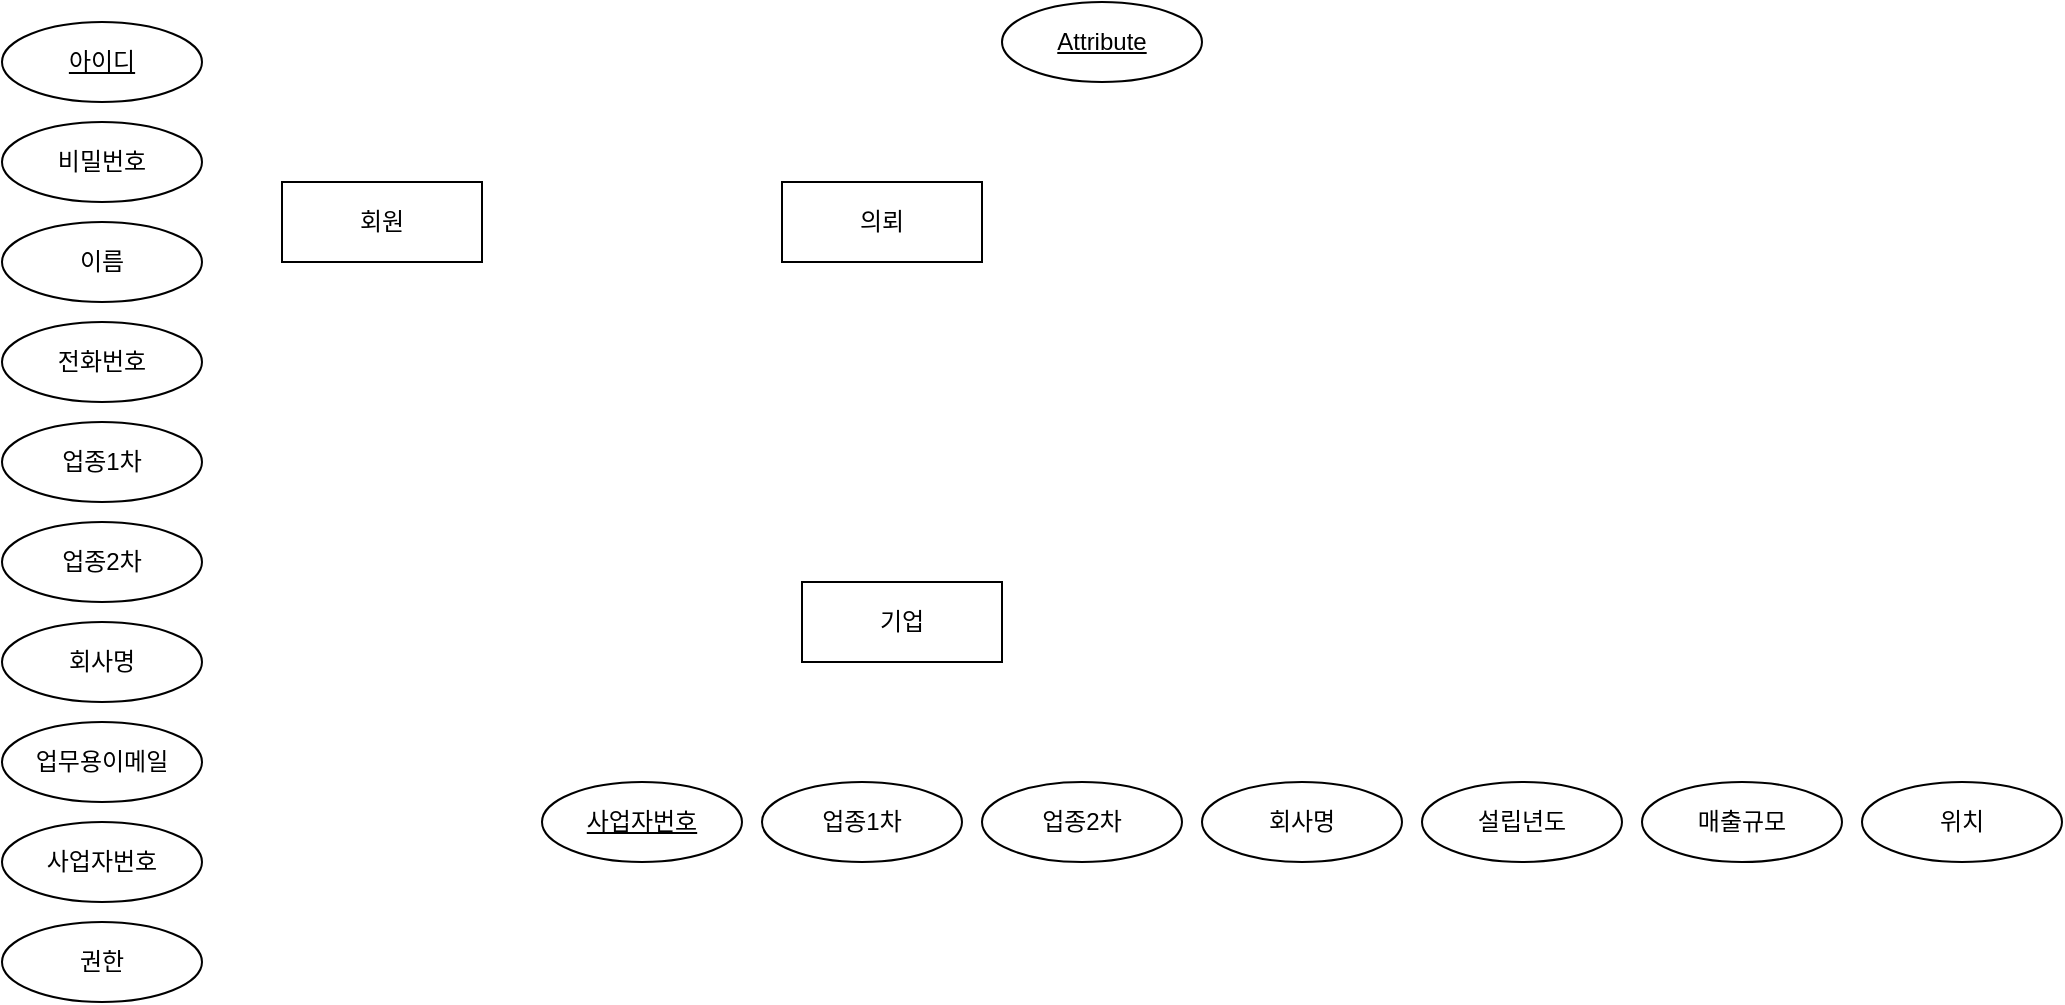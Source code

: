 <mxfile version="22.0.8" type="github">
  <diagram id="R2lEEEUBdFMjLlhIrx00" name="Page-1">
    <mxGraphModel dx="1050" dy="534" grid="1" gridSize="10" guides="1" tooltips="1" connect="1" arrows="1" fold="1" page="1" pageScale="1" pageWidth="1100" pageHeight="850" math="0" shadow="0" extFonts="Permanent Marker^https://fonts.googleapis.com/css?family=Permanent+Marker">
      <root>
        <mxCell id="0" />
        <mxCell id="1" parent="0" />
        <mxCell id="2r0ZIO0Jz3gE18lx533l-1" value="회원" style="whiteSpace=wrap;html=1;align=center;" vertex="1" parent="1">
          <mxGeometry x="200" y="150" width="100" height="40" as="geometry" />
        </mxCell>
        <mxCell id="2r0ZIO0Jz3gE18lx533l-2" value="기업" style="whiteSpace=wrap;html=1;align=center;" vertex="1" parent="1">
          <mxGeometry x="460" y="350" width="100" height="40" as="geometry" />
        </mxCell>
        <mxCell id="2r0ZIO0Jz3gE18lx533l-3" value="의뢰" style="whiteSpace=wrap;html=1;align=center;" vertex="1" parent="1">
          <mxGeometry x="450" y="150" width="100" height="40" as="geometry" />
        </mxCell>
        <mxCell id="2r0ZIO0Jz3gE18lx533l-4" value="아이디" style="ellipse;whiteSpace=wrap;html=1;align=center;fontStyle=4;" vertex="1" parent="1">
          <mxGeometry x="60" y="70" width="100" height="40" as="geometry" />
        </mxCell>
        <mxCell id="2r0ZIO0Jz3gE18lx533l-5" value="Attribute" style="ellipse;whiteSpace=wrap;html=1;align=center;fontStyle=4;" vertex="1" parent="1">
          <mxGeometry x="560" y="60" width="100" height="40" as="geometry" />
        </mxCell>
        <mxCell id="2r0ZIO0Jz3gE18lx533l-6" value="사업자번호" style="ellipse;whiteSpace=wrap;html=1;align=center;fontStyle=4;" vertex="1" parent="1">
          <mxGeometry x="330" y="450" width="100" height="40" as="geometry" />
        </mxCell>
        <mxCell id="2r0ZIO0Jz3gE18lx533l-7" value="비밀번호" style="ellipse;whiteSpace=wrap;html=1;align=center;" vertex="1" parent="1">
          <mxGeometry x="60" y="120" width="100" height="40" as="geometry" />
        </mxCell>
        <mxCell id="2r0ZIO0Jz3gE18lx533l-8" value="이름" style="ellipse;whiteSpace=wrap;html=1;align=center;" vertex="1" parent="1">
          <mxGeometry x="60" y="170" width="100" height="40" as="geometry" />
        </mxCell>
        <mxCell id="2r0ZIO0Jz3gE18lx533l-9" value="업종2차" style="ellipse;whiteSpace=wrap;html=1;align=center;" vertex="1" parent="1">
          <mxGeometry x="60" y="320" width="100" height="40" as="geometry" />
        </mxCell>
        <mxCell id="2r0ZIO0Jz3gE18lx533l-10" value="업종1차" style="ellipse;whiteSpace=wrap;html=1;align=center;" vertex="1" parent="1">
          <mxGeometry x="60" y="270" width="100" height="40" as="geometry" />
        </mxCell>
        <mxCell id="2r0ZIO0Jz3gE18lx533l-11" value="전화번호" style="ellipse;whiteSpace=wrap;html=1;align=center;" vertex="1" parent="1">
          <mxGeometry x="60" y="220" width="100" height="40" as="geometry" />
        </mxCell>
        <mxCell id="2r0ZIO0Jz3gE18lx533l-12" value="회사명" style="ellipse;whiteSpace=wrap;html=1;align=center;" vertex="1" parent="1">
          <mxGeometry x="60" y="370" width="100" height="40" as="geometry" />
        </mxCell>
        <mxCell id="2r0ZIO0Jz3gE18lx533l-13" value="업무용이메일" style="ellipse;whiteSpace=wrap;html=1;align=center;" vertex="1" parent="1">
          <mxGeometry x="60" y="420" width="100" height="40" as="geometry" />
        </mxCell>
        <mxCell id="2r0ZIO0Jz3gE18lx533l-14" value="사업자번호" style="ellipse;whiteSpace=wrap;html=1;align=center;" vertex="1" parent="1">
          <mxGeometry x="60" y="470" width="100" height="40" as="geometry" />
        </mxCell>
        <mxCell id="2r0ZIO0Jz3gE18lx533l-15" value="권한" style="ellipse;whiteSpace=wrap;html=1;align=center;" vertex="1" parent="1">
          <mxGeometry x="60" y="520" width="100" height="40" as="geometry" />
        </mxCell>
        <mxCell id="2r0ZIO0Jz3gE18lx533l-18" value="업종2차" style="ellipse;whiteSpace=wrap;html=1;align=center;" vertex="1" parent="1">
          <mxGeometry x="550" y="450" width="100" height="40" as="geometry" />
        </mxCell>
        <mxCell id="2r0ZIO0Jz3gE18lx533l-19" value="업종1차" style="ellipse;whiteSpace=wrap;html=1;align=center;" vertex="1" parent="1">
          <mxGeometry x="440" y="450" width="100" height="40" as="geometry" />
        </mxCell>
        <mxCell id="2r0ZIO0Jz3gE18lx533l-20" value="회사명" style="ellipse;whiteSpace=wrap;html=1;align=center;" vertex="1" parent="1">
          <mxGeometry x="660" y="450" width="100" height="40" as="geometry" />
        </mxCell>
        <mxCell id="2r0ZIO0Jz3gE18lx533l-21" value="설립년도" style="ellipse;whiteSpace=wrap;html=1;align=center;" vertex="1" parent="1">
          <mxGeometry x="770" y="450" width="100" height="40" as="geometry" />
        </mxCell>
        <mxCell id="2r0ZIO0Jz3gE18lx533l-22" value="매출규모" style="ellipse;whiteSpace=wrap;html=1;align=center;" vertex="1" parent="1">
          <mxGeometry x="880" y="450" width="100" height="40" as="geometry" />
        </mxCell>
        <mxCell id="2r0ZIO0Jz3gE18lx533l-23" value="위치" style="ellipse;whiteSpace=wrap;html=1;align=center;" vertex="1" parent="1">
          <mxGeometry x="990" y="450" width="100" height="40" as="geometry" />
        </mxCell>
      </root>
    </mxGraphModel>
  </diagram>
</mxfile>

